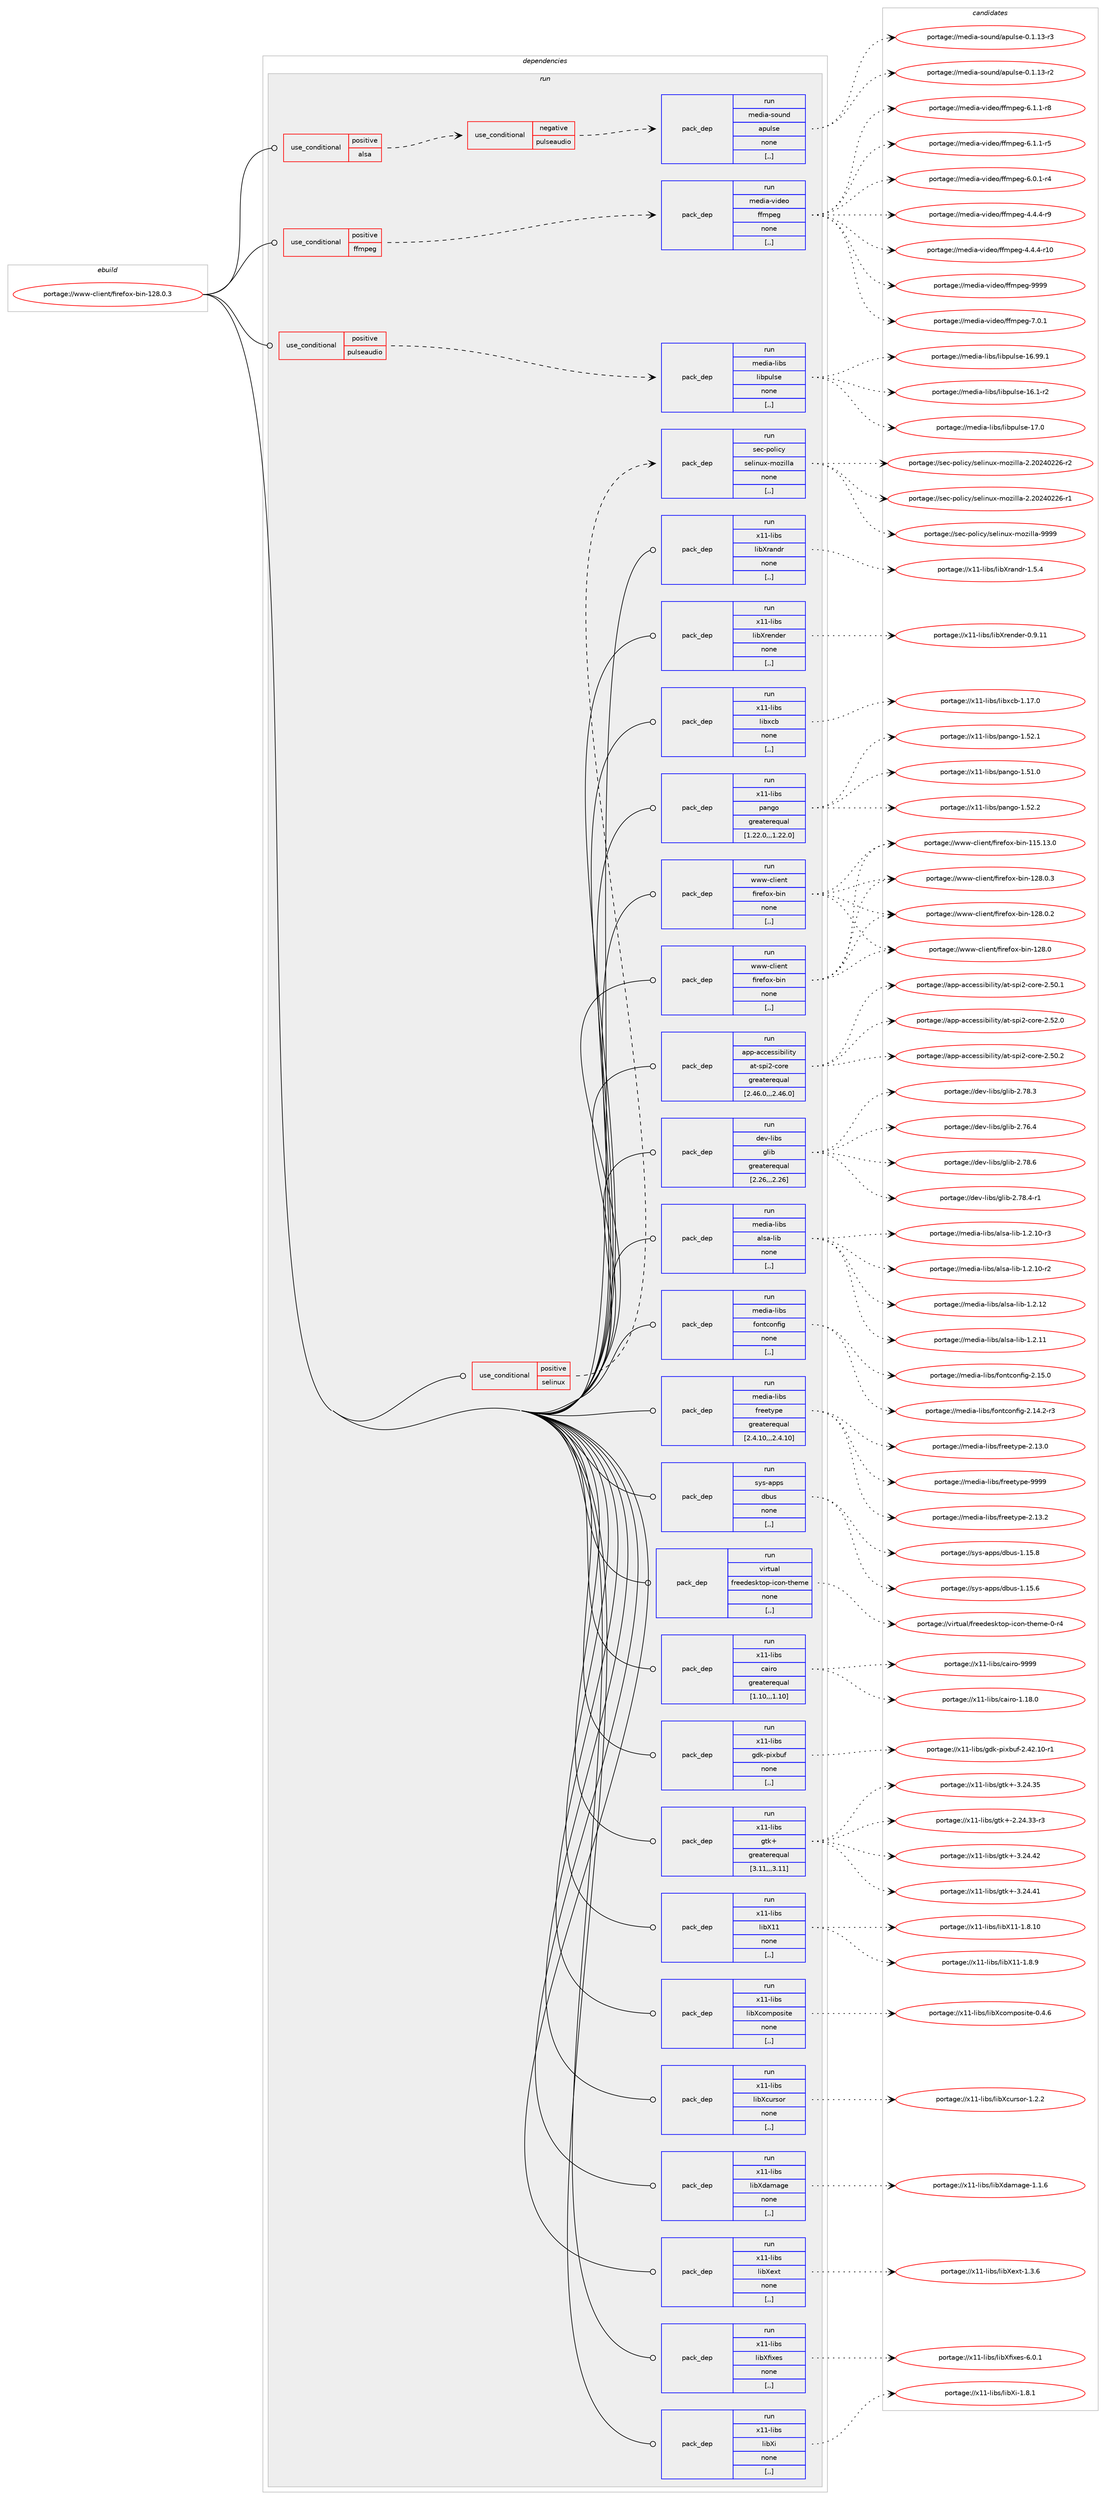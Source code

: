 digraph prolog {

# *************
# Graph options
# *************

newrank=true;
concentrate=true;
compound=true;
graph [rankdir=LR,fontname=Helvetica,fontsize=10,ranksep=1.5];#, ranksep=2.5, nodesep=0.2];
edge  [arrowhead=vee];
node  [fontname=Helvetica,fontsize=10];

# **********
# The ebuild
# **********

subgraph cluster_leftcol {
color=gray;
label=<<i>ebuild</i>>;
id [label="portage://www-client/firefox-bin-128.0.3", color=red, width=4, href="../www-client/firefox-bin-128.0.3.svg"];
}

# ****************
# The dependencies
# ****************

subgraph cluster_midcol {
color=gray;
label=<<i>dependencies</i>>;
subgraph cluster_compile {
fillcolor="#eeeeee";
style=filled;
label=<<i>compile</i>>;
}
subgraph cluster_compileandrun {
fillcolor="#eeeeee";
style=filled;
label=<<i>compile and run</i>>;
}
subgraph cluster_run {
fillcolor="#eeeeee";
style=filled;
label=<<i>run</i>>;
subgraph cond119911 {
dependency450385 [label=<<TABLE BORDER="0" CELLBORDER="1" CELLSPACING="0" CELLPADDING="4"><TR><TD ROWSPAN="3" CELLPADDING="10">use_conditional</TD></TR><TR><TD>positive</TD></TR><TR><TD>alsa</TD></TR></TABLE>>, shape=none, color=red];
subgraph cond119912 {
dependency450386 [label=<<TABLE BORDER="0" CELLBORDER="1" CELLSPACING="0" CELLPADDING="4"><TR><TD ROWSPAN="3" CELLPADDING="10">use_conditional</TD></TR><TR><TD>negative</TD></TR><TR><TD>pulseaudio</TD></TR></TABLE>>, shape=none, color=red];
subgraph pack327113 {
dependency450387 [label=<<TABLE BORDER="0" CELLBORDER="1" CELLSPACING="0" CELLPADDING="4" WIDTH="220"><TR><TD ROWSPAN="6" CELLPADDING="30">pack_dep</TD></TR><TR><TD WIDTH="110">run</TD></TR><TR><TD>media-sound</TD></TR><TR><TD>apulse</TD></TR><TR><TD>none</TD></TR><TR><TD>[,,]</TD></TR></TABLE>>, shape=none, color=blue];
}
dependency450386:e -> dependency450387:w [weight=20,style="dashed",arrowhead="vee"];
}
dependency450385:e -> dependency450386:w [weight=20,style="dashed",arrowhead="vee"];
}
id:e -> dependency450385:w [weight=20,style="solid",arrowhead="odot"];
subgraph cond119913 {
dependency450388 [label=<<TABLE BORDER="0" CELLBORDER="1" CELLSPACING="0" CELLPADDING="4"><TR><TD ROWSPAN="3" CELLPADDING="10">use_conditional</TD></TR><TR><TD>positive</TD></TR><TR><TD>ffmpeg</TD></TR></TABLE>>, shape=none, color=red];
subgraph pack327114 {
dependency450389 [label=<<TABLE BORDER="0" CELLBORDER="1" CELLSPACING="0" CELLPADDING="4" WIDTH="220"><TR><TD ROWSPAN="6" CELLPADDING="30">pack_dep</TD></TR><TR><TD WIDTH="110">run</TD></TR><TR><TD>media-video</TD></TR><TR><TD>ffmpeg</TD></TR><TR><TD>none</TD></TR><TR><TD>[,,]</TD></TR></TABLE>>, shape=none, color=blue];
}
dependency450388:e -> dependency450389:w [weight=20,style="dashed",arrowhead="vee"];
}
id:e -> dependency450388:w [weight=20,style="solid",arrowhead="odot"];
subgraph cond119914 {
dependency450390 [label=<<TABLE BORDER="0" CELLBORDER="1" CELLSPACING="0" CELLPADDING="4"><TR><TD ROWSPAN="3" CELLPADDING="10">use_conditional</TD></TR><TR><TD>positive</TD></TR><TR><TD>pulseaudio</TD></TR></TABLE>>, shape=none, color=red];
subgraph pack327115 {
dependency450391 [label=<<TABLE BORDER="0" CELLBORDER="1" CELLSPACING="0" CELLPADDING="4" WIDTH="220"><TR><TD ROWSPAN="6" CELLPADDING="30">pack_dep</TD></TR><TR><TD WIDTH="110">run</TD></TR><TR><TD>media-libs</TD></TR><TR><TD>libpulse</TD></TR><TR><TD>none</TD></TR><TR><TD>[,,]</TD></TR></TABLE>>, shape=none, color=blue];
}
dependency450390:e -> dependency450391:w [weight=20,style="dashed",arrowhead="vee"];
}
id:e -> dependency450390:w [weight=20,style="solid",arrowhead="odot"];
subgraph cond119915 {
dependency450392 [label=<<TABLE BORDER="0" CELLBORDER="1" CELLSPACING="0" CELLPADDING="4"><TR><TD ROWSPAN="3" CELLPADDING="10">use_conditional</TD></TR><TR><TD>positive</TD></TR><TR><TD>selinux</TD></TR></TABLE>>, shape=none, color=red];
subgraph pack327116 {
dependency450393 [label=<<TABLE BORDER="0" CELLBORDER="1" CELLSPACING="0" CELLPADDING="4" WIDTH="220"><TR><TD ROWSPAN="6" CELLPADDING="30">pack_dep</TD></TR><TR><TD WIDTH="110">run</TD></TR><TR><TD>sec-policy</TD></TR><TR><TD>selinux-mozilla</TD></TR><TR><TD>none</TD></TR><TR><TD>[,,]</TD></TR></TABLE>>, shape=none, color=blue];
}
dependency450392:e -> dependency450393:w [weight=20,style="dashed",arrowhead="vee"];
}
id:e -> dependency450392:w [weight=20,style="solid",arrowhead="odot"];
subgraph pack327117 {
dependency450394 [label=<<TABLE BORDER="0" CELLBORDER="1" CELLSPACING="0" CELLPADDING="4" WIDTH="220"><TR><TD ROWSPAN="6" CELLPADDING="30">pack_dep</TD></TR><TR><TD WIDTH="110">run</TD></TR><TR><TD>app-accessibility</TD></TR><TR><TD>at-spi2-core</TD></TR><TR><TD>greaterequal</TD></TR><TR><TD>[2.46.0,,,2.46.0]</TD></TR></TABLE>>, shape=none, color=blue];
}
id:e -> dependency450394:w [weight=20,style="solid",arrowhead="odot"];
subgraph pack327118 {
dependency450395 [label=<<TABLE BORDER="0" CELLBORDER="1" CELLSPACING="0" CELLPADDING="4" WIDTH="220"><TR><TD ROWSPAN="6" CELLPADDING="30">pack_dep</TD></TR><TR><TD WIDTH="110">run</TD></TR><TR><TD>dev-libs</TD></TR><TR><TD>glib</TD></TR><TR><TD>greaterequal</TD></TR><TR><TD>[2.26,,,2.26]</TD></TR></TABLE>>, shape=none, color=blue];
}
id:e -> dependency450395:w [weight=20,style="solid",arrowhead="odot"];
subgraph pack327119 {
dependency450396 [label=<<TABLE BORDER="0" CELLBORDER="1" CELLSPACING="0" CELLPADDING="4" WIDTH="220"><TR><TD ROWSPAN="6" CELLPADDING="30">pack_dep</TD></TR><TR><TD WIDTH="110">run</TD></TR><TR><TD>media-libs</TD></TR><TR><TD>alsa-lib</TD></TR><TR><TD>none</TD></TR><TR><TD>[,,]</TD></TR></TABLE>>, shape=none, color=blue];
}
id:e -> dependency450396:w [weight=20,style="solid",arrowhead="odot"];
subgraph pack327120 {
dependency450397 [label=<<TABLE BORDER="0" CELLBORDER="1" CELLSPACING="0" CELLPADDING="4" WIDTH="220"><TR><TD ROWSPAN="6" CELLPADDING="30">pack_dep</TD></TR><TR><TD WIDTH="110">run</TD></TR><TR><TD>media-libs</TD></TR><TR><TD>fontconfig</TD></TR><TR><TD>none</TD></TR><TR><TD>[,,]</TD></TR></TABLE>>, shape=none, color=blue];
}
id:e -> dependency450397:w [weight=20,style="solid",arrowhead="odot"];
subgraph pack327121 {
dependency450398 [label=<<TABLE BORDER="0" CELLBORDER="1" CELLSPACING="0" CELLPADDING="4" WIDTH="220"><TR><TD ROWSPAN="6" CELLPADDING="30">pack_dep</TD></TR><TR><TD WIDTH="110">run</TD></TR><TR><TD>media-libs</TD></TR><TR><TD>freetype</TD></TR><TR><TD>greaterequal</TD></TR><TR><TD>[2.4.10,,,2.4.10]</TD></TR></TABLE>>, shape=none, color=blue];
}
id:e -> dependency450398:w [weight=20,style="solid",arrowhead="odot"];
subgraph pack327122 {
dependency450399 [label=<<TABLE BORDER="0" CELLBORDER="1" CELLSPACING="0" CELLPADDING="4" WIDTH="220"><TR><TD ROWSPAN="6" CELLPADDING="30">pack_dep</TD></TR><TR><TD WIDTH="110">run</TD></TR><TR><TD>sys-apps</TD></TR><TR><TD>dbus</TD></TR><TR><TD>none</TD></TR><TR><TD>[,,]</TD></TR></TABLE>>, shape=none, color=blue];
}
id:e -> dependency450399:w [weight=20,style="solid",arrowhead="odot"];
subgraph pack327123 {
dependency450400 [label=<<TABLE BORDER="0" CELLBORDER="1" CELLSPACING="0" CELLPADDING="4" WIDTH="220"><TR><TD ROWSPAN="6" CELLPADDING="30">pack_dep</TD></TR><TR><TD WIDTH="110">run</TD></TR><TR><TD>virtual</TD></TR><TR><TD>freedesktop-icon-theme</TD></TR><TR><TD>none</TD></TR><TR><TD>[,,]</TD></TR></TABLE>>, shape=none, color=blue];
}
id:e -> dependency450400:w [weight=20,style="solid",arrowhead="odot"];
subgraph pack327124 {
dependency450401 [label=<<TABLE BORDER="0" CELLBORDER="1" CELLSPACING="0" CELLPADDING="4" WIDTH="220"><TR><TD ROWSPAN="6" CELLPADDING="30">pack_dep</TD></TR><TR><TD WIDTH="110">run</TD></TR><TR><TD>x11-libs</TD></TR><TR><TD>cairo</TD></TR><TR><TD>greaterequal</TD></TR><TR><TD>[1.10,,,1.10]</TD></TR></TABLE>>, shape=none, color=blue];
}
id:e -> dependency450401:w [weight=20,style="solid",arrowhead="odot"];
subgraph pack327125 {
dependency450402 [label=<<TABLE BORDER="0" CELLBORDER="1" CELLSPACING="0" CELLPADDING="4" WIDTH="220"><TR><TD ROWSPAN="6" CELLPADDING="30">pack_dep</TD></TR><TR><TD WIDTH="110">run</TD></TR><TR><TD>x11-libs</TD></TR><TR><TD>gdk-pixbuf</TD></TR><TR><TD>none</TD></TR><TR><TD>[,,]</TD></TR></TABLE>>, shape=none, color=blue];
}
id:e -> dependency450402:w [weight=20,style="solid",arrowhead="odot"];
subgraph pack327126 {
dependency450403 [label=<<TABLE BORDER="0" CELLBORDER="1" CELLSPACING="0" CELLPADDING="4" WIDTH="220"><TR><TD ROWSPAN="6" CELLPADDING="30">pack_dep</TD></TR><TR><TD WIDTH="110">run</TD></TR><TR><TD>x11-libs</TD></TR><TR><TD>gtk+</TD></TR><TR><TD>greaterequal</TD></TR><TR><TD>[3.11,,,3.11]</TD></TR></TABLE>>, shape=none, color=blue];
}
id:e -> dependency450403:w [weight=20,style="solid",arrowhead="odot"];
subgraph pack327127 {
dependency450404 [label=<<TABLE BORDER="0" CELLBORDER="1" CELLSPACING="0" CELLPADDING="4" WIDTH="220"><TR><TD ROWSPAN="6" CELLPADDING="30">pack_dep</TD></TR><TR><TD WIDTH="110">run</TD></TR><TR><TD>x11-libs</TD></TR><TR><TD>libX11</TD></TR><TR><TD>none</TD></TR><TR><TD>[,,]</TD></TR></TABLE>>, shape=none, color=blue];
}
id:e -> dependency450404:w [weight=20,style="solid",arrowhead="odot"];
subgraph pack327128 {
dependency450405 [label=<<TABLE BORDER="0" CELLBORDER="1" CELLSPACING="0" CELLPADDING="4" WIDTH="220"><TR><TD ROWSPAN="6" CELLPADDING="30">pack_dep</TD></TR><TR><TD WIDTH="110">run</TD></TR><TR><TD>x11-libs</TD></TR><TR><TD>libXcomposite</TD></TR><TR><TD>none</TD></TR><TR><TD>[,,]</TD></TR></TABLE>>, shape=none, color=blue];
}
id:e -> dependency450405:w [weight=20,style="solid",arrowhead="odot"];
subgraph pack327129 {
dependency450406 [label=<<TABLE BORDER="0" CELLBORDER="1" CELLSPACING="0" CELLPADDING="4" WIDTH="220"><TR><TD ROWSPAN="6" CELLPADDING="30">pack_dep</TD></TR><TR><TD WIDTH="110">run</TD></TR><TR><TD>x11-libs</TD></TR><TR><TD>libXcursor</TD></TR><TR><TD>none</TD></TR><TR><TD>[,,]</TD></TR></TABLE>>, shape=none, color=blue];
}
id:e -> dependency450406:w [weight=20,style="solid",arrowhead="odot"];
subgraph pack327130 {
dependency450407 [label=<<TABLE BORDER="0" CELLBORDER="1" CELLSPACING="0" CELLPADDING="4" WIDTH="220"><TR><TD ROWSPAN="6" CELLPADDING="30">pack_dep</TD></TR><TR><TD WIDTH="110">run</TD></TR><TR><TD>x11-libs</TD></TR><TR><TD>libXdamage</TD></TR><TR><TD>none</TD></TR><TR><TD>[,,]</TD></TR></TABLE>>, shape=none, color=blue];
}
id:e -> dependency450407:w [weight=20,style="solid",arrowhead="odot"];
subgraph pack327131 {
dependency450408 [label=<<TABLE BORDER="0" CELLBORDER="1" CELLSPACING="0" CELLPADDING="4" WIDTH="220"><TR><TD ROWSPAN="6" CELLPADDING="30">pack_dep</TD></TR><TR><TD WIDTH="110">run</TD></TR><TR><TD>x11-libs</TD></TR><TR><TD>libXext</TD></TR><TR><TD>none</TD></TR><TR><TD>[,,]</TD></TR></TABLE>>, shape=none, color=blue];
}
id:e -> dependency450408:w [weight=20,style="solid",arrowhead="odot"];
subgraph pack327132 {
dependency450409 [label=<<TABLE BORDER="0" CELLBORDER="1" CELLSPACING="0" CELLPADDING="4" WIDTH="220"><TR><TD ROWSPAN="6" CELLPADDING="30">pack_dep</TD></TR><TR><TD WIDTH="110">run</TD></TR><TR><TD>x11-libs</TD></TR><TR><TD>libXfixes</TD></TR><TR><TD>none</TD></TR><TR><TD>[,,]</TD></TR></TABLE>>, shape=none, color=blue];
}
id:e -> dependency450409:w [weight=20,style="solid",arrowhead="odot"];
subgraph pack327133 {
dependency450410 [label=<<TABLE BORDER="0" CELLBORDER="1" CELLSPACING="0" CELLPADDING="4" WIDTH="220"><TR><TD ROWSPAN="6" CELLPADDING="30">pack_dep</TD></TR><TR><TD WIDTH="110">run</TD></TR><TR><TD>x11-libs</TD></TR><TR><TD>libXi</TD></TR><TR><TD>none</TD></TR><TR><TD>[,,]</TD></TR></TABLE>>, shape=none, color=blue];
}
id:e -> dependency450410:w [weight=20,style="solid",arrowhead="odot"];
subgraph pack327134 {
dependency450411 [label=<<TABLE BORDER="0" CELLBORDER="1" CELLSPACING="0" CELLPADDING="4" WIDTH="220"><TR><TD ROWSPAN="6" CELLPADDING="30">pack_dep</TD></TR><TR><TD WIDTH="110">run</TD></TR><TR><TD>x11-libs</TD></TR><TR><TD>libXrandr</TD></TR><TR><TD>none</TD></TR><TR><TD>[,,]</TD></TR></TABLE>>, shape=none, color=blue];
}
id:e -> dependency450411:w [weight=20,style="solid",arrowhead="odot"];
subgraph pack327135 {
dependency450412 [label=<<TABLE BORDER="0" CELLBORDER="1" CELLSPACING="0" CELLPADDING="4" WIDTH="220"><TR><TD ROWSPAN="6" CELLPADDING="30">pack_dep</TD></TR><TR><TD WIDTH="110">run</TD></TR><TR><TD>x11-libs</TD></TR><TR><TD>libXrender</TD></TR><TR><TD>none</TD></TR><TR><TD>[,,]</TD></TR></TABLE>>, shape=none, color=blue];
}
id:e -> dependency450412:w [weight=20,style="solid",arrowhead="odot"];
subgraph pack327136 {
dependency450413 [label=<<TABLE BORDER="0" CELLBORDER="1" CELLSPACING="0" CELLPADDING="4" WIDTH="220"><TR><TD ROWSPAN="6" CELLPADDING="30">pack_dep</TD></TR><TR><TD WIDTH="110">run</TD></TR><TR><TD>x11-libs</TD></TR><TR><TD>libxcb</TD></TR><TR><TD>none</TD></TR><TR><TD>[,,]</TD></TR></TABLE>>, shape=none, color=blue];
}
id:e -> dependency450413:w [weight=20,style="solid",arrowhead="odot"];
subgraph pack327137 {
dependency450414 [label=<<TABLE BORDER="0" CELLBORDER="1" CELLSPACING="0" CELLPADDING="4" WIDTH="220"><TR><TD ROWSPAN="6" CELLPADDING="30">pack_dep</TD></TR><TR><TD WIDTH="110">run</TD></TR><TR><TD>x11-libs</TD></TR><TR><TD>pango</TD></TR><TR><TD>greaterequal</TD></TR><TR><TD>[1.22.0,,,1.22.0]</TD></TR></TABLE>>, shape=none, color=blue];
}
id:e -> dependency450414:w [weight=20,style="solid",arrowhead="odot"];
subgraph pack327138 {
dependency450415 [label=<<TABLE BORDER="0" CELLBORDER="1" CELLSPACING="0" CELLPADDING="4" WIDTH="220"><TR><TD ROWSPAN="6" CELLPADDING="30">pack_dep</TD></TR><TR><TD WIDTH="110">run</TD></TR><TR><TD>www-client</TD></TR><TR><TD>firefox-bin</TD></TR><TR><TD>none</TD></TR><TR><TD>[,,]</TD></TR></TABLE>>, shape=none, color=blue];
}
id:e -> dependency450415:w [weight=20,style="solid",arrowhead="odot"];
subgraph pack327139 {
dependency450416 [label=<<TABLE BORDER="0" CELLBORDER="1" CELLSPACING="0" CELLPADDING="4" WIDTH="220"><TR><TD ROWSPAN="6" CELLPADDING="30">pack_dep</TD></TR><TR><TD WIDTH="110">run</TD></TR><TR><TD>www-client</TD></TR><TR><TD>firefox-bin</TD></TR><TR><TD>none</TD></TR><TR><TD>[,,]</TD></TR></TABLE>>, shape=none, color=blue];
}
id:e -> dependency450416:w [weight=20,style="solid",arrowhead="odot"];
}
}

# **************
# The candidates
# **************

subgraph cluster_choices {
rank=same;
color=gray;
label=<<i>candidates</i>>;

subgraph choice327113 {
color=black;
nodesep=1;
choice10910110010597451151111171101004797112117108115101454846494649514511451 [label="portage://media-sound/apulse-0.1.13-r3", color=red, width=4,href="../media-sound/apulse-0.1.13-r3.svg"];
choice10910110010597451151111171101004797112117108115101454846494649514511450 [label="portage://media-sound/apulse-0.1.13-r2", color=red, width=4,href="../media-sound/apulse-0.1.13-r2.svg"];
dependency450387:e -> choice10910110010597451151111171101004797112117108115101454846494649514511451:w [style=dotted,weight="100"];
dependency450387:e -> choice10910110010597451151111171101004797112117108115101454846494649514511450:w [style=dotted,weight="100"];
}
subgraph choice327114 {
color=black;
nodesep=1;
choice1091011001059745118105100101111471021021091121011034557575757 [label="portage://media-video/ffmpeg-9999", color=red, width=4,href="../media-video/ffmpeg-9999.svg"];
choice109101100105974511810510010111147102102109112101103455546484649 [label="portage://media-video/ffmpeg-7.0.1", color=red, width=4,href="../media-video/ffmpeg-7.0.1.svg"];
choice1091011001059745118105100101111471021021091121011034554464946494511456 [label="portage://media-video/ffmpeg-6.1.1-r8", color=red, width=4,href="../media-video/ffmpeg-6.1.1-r8.svg"];
choice1091011001059745118105100101111471021021091121011034554464946494511453 [label="portage://media-video/ffmpeg-6.1.1-r5", color=red, width=4,href="../media-video/ffmpeg-6.1.1-r5.svg"];
choice1091011001059745118105100101111471021021091121011034554464846494511452 [label="portage://media-video/ffmpeg-6.0.1-r4", color=red, width=4,href="../media-video/ffmpeg-6.0.1-r4.svg"];
choice1091011001059745118105100101111471021021091121011034552465246524511457 [label="portage://media-video/ffmpeg-4.4.4-r9", color=red, width=4,href="../media-video/ffmpeg-4.4.4-r9.svg"];
choice109101100105974511810510010111147102102109112101103455246524652451144948 [label="portage://media-video/ffmpeg-4.4.4-r10", color=red, width=4,href="../media-video/ffmpeg-4.4.4-r10.svg"];
dependency450389:e -> choice1091011001059745118105100101111471021021091121011034557575757:w [style=dotted,weight="100"];
dependency450389:e -> choice109101100105974511810510010111147102102109112101103455546484649:w [style=dotted,weight="100"];
dependency450389:e -> choice1091011001059745118105100101111471021021091121011034554464946494511456:w [style=dotted,weight="100"];
dependency450389:e -> choice1091011001059745118105100101111471021021091121011034554464946494511453:w [style=dotted,weight="100"];
dependency450389:e -> choice1091011001059745118105100101111471021021091121011034554464846494511452:w [style=dotted,weight="100"];
dependency450389:e -> choice1091011001059745118105100101111471021021091121011034552465246524511457:w [style=dotted,weight="100"];
dependency450389:e -> choice109101100105974511810510010111147102102109112101103455246524652451144948:w [style=dotted,weight="100"];
}
subgraph choice327115 {
color=black;
nodesep=1;
choice10910110010597451081059811547108105981121171081151014549554648 [label="portage://media-libs/libpulse-17.0", color=red, width=4,href="../media-libs/libpulse-17.0.svg"];
choice10910110010597451081059811547108105981121171081151014549544657574649 [label="portage://media-libs/libpulse-16.99.1", color=red, width=4,href="../media-libs/libpulse-16.99.1.svg"];
choice109101100105974510810598115471081059811211710811510145495446494511450 [label="portage://media-libs/libpulse-16.1-r2", color=red, width=4,href="../media-libs/libpulse-16.1-r2.svg"];
dependency450391:e -> choice10910110010597451081059811547108105981121171081151014549554648:w [style=dotted,weight="100"];
dependency450391:e -> choice10910110010597451081059811547108105981121171081151014549544657574649:w [style=dotted,weight="100"];
dependency450391:e -> choice109101100105974510810598115471081059811211710811510145495446494511450:w [style=dotted,weight="100"];
}
subgraph choice327116 {
color=black;
nodesep=1;
choice1151019945112111108105991214711510110810511011712045109111122105108108974557575757 [label="portage://sec-policy/selinux-mozilla-9999", color=red, width=4,href="../sec-policy/selinux-mozilla-9999.svg"];
choice11510199451121111081059912147115101108105110117120451091111221051081089745504650485052485050544511450 [label="portage://sec-policy/selinux-mozilla-2.20240226-r2", color=red, width=4,href="../sec-policy/selinux-mozilla-2.20240226-r2.svg"];
choice11510199451121111081059912147115101108105110117120451091111221051081089745504650485052485050544511449 [label="portage://sec-policy/selinux-mozilla-2.20240226-r1", color=red, width=4,href="../sec-policy/selinux-mozilla-2.20240226-r1.svg"];
dependency450393:e -> choice1151019945112111108105991214711510110810511011712045109111122105108108974557575757:w [style=dotted,weight="100"];
dependency450393:e -> choice11510199451121111081059912147115101108105110117120451091111221051081089745504650485052485050544511450:w [style=dotted,weight="100"];
dependency450393:e -> choice11510199451121111081059912147115101108105110117120451091111221051081089745504650485052485050544511449:w [style=dotted,weight="100"];
}
subgraph choice327117 {
color=black;
nodesep=1;
choice97112112459799991011151151059810510810511612147971164511511210550459911111410145504653504648 [label="portage://app-accessibility/at-spi2-core-2.52.0", color=red, width=4,href="../app-accessibility/at-spi2-core-2.52.0.svg"];
choice97112112459799991011151151059810510810511612147971164511511210550459911111410145504653484650 [label="portage://app-accessibility/at-spi2-core-2.50.2", color=red, width=4,href="../app-accessibility/at-spi2-core-2.50.2.svg"];
choice97112112459799991011151151059810510810511612147971164511511210550459911111410145504653484649 [label="portage://app-accessibility/at-spi2-core-2.50.1", color=red, width=4,href="../app-accessibility/at-spi2-core-2.50.1.svg"];
dependency450394:e -> choice97112112459799991011151151059810510810511612147971164511511210550459911111410145504653504648:w [style=dotted,weight="100"];
dependency450394:e -> choice97112112459799991011151151059810510810511612147971164511511210550459911111410145504653484650:w [style=dotted,weight="100"];
dependency450394:e -> choice97112112459799991011151151059810510810511612147971164511511210550459911111410145504653484649:w [style=dotted,weight="100"];
}
subgraph choice327118 {
color=black;
nodesep=1;
choice1001011184510810598115471031081059845504655564654 [label="portage://dev-libs/glib-2.78.6", color=red, width=4,href="../dev-libs/glib-2.78.6.svg"];
choice10010111845108105981154710310810598455046555646524511449 [label="portage://dev-libs/glib-2.78.4-r1", color=red, width=4,href="../dev-libs/glib-2.78.4-r1.svg"];
choice1001011184510810598115471031081059845504655564651 [label="portage://dev-libs/glib-2.78.3", color=red, width=4,href="../dev-libs/glib-2.78.3.svg"];
choice1001011184510810598115471031081059845504655544652 [label="portage://dev-libs/glib-2.76.4", color=red, width=4,href="../dev-libs/glib-2.76.4.svg"];
dependency450395:e -> choice1001011184510810598115471031081059845504655564654:w [style=dotted,weight="100"];
dependency450395:e -> choice10010111845108105981154710310810598455046555646524511449:w [style=dotted,weight="100"];
dependency450395:e -> choice1001011184510810598115471031081059845504655564651:w [style=dotted,weight="100"];
dependency450395:e -> choice1001011184510810598115471031081059845504655544652:w [style=dotted,weight="100"];
}
subgraph choice327119 {
color=black;
nodesep=1;
choice109101100105974510810598115479710811597451081059845494650464950 [label="portage://media-libs/alsa-lib-1.2.12", color=red, width=4,href="../media-libs/alsa-lib-1.2.12.svg"];
choice109101100105974510810598115479710811597451081059845494650464949 [label="portage://media-libs/alsa-lib-1.2.11", color=red, width=4,href="../media-libs/alsa-lib-1.2.11.svg"];
choice1091011001059745108105981154797108115974510810598454946504649484511451 [label="portage://media-libs/alsa-lib-1.2.10-r3", color=red, width=4,href="../media-libs/alsa-lib-1.2.10-r3.svg"];
choice1091011001059745108105981154797108115974510810598454946504649484511450 [label="portage://media-libs/alsa-lib-1.2.10-r2", color=red, width=4,href="../media-libs/alsa-lib-1.2.10-r2.svg"];
dependency450396:e -> choice109101100105974510810598115479710811597451081059845494650464950:w [style=dotted,weight="100"];
dependency450396:e -> choice109101100105974510810598115479710811597451081059845494650464949:w [style=dotted,weight="100"];
dependency450396:e -> choice1091011001059745108105981154797108115974510810598454946504649484511451:w [style=dotted,weight="100"];
dependency450396:e -> choice1091011001059745108105981154797108115974510810598454946504649484511450:w [style=dotted,weight="100"];
}
subgraph choice327120 {
color=black;
nodesep=1;
choice109101100105974510810598115471021111101169911111010210510345504649534648 [label="portage://media-libs/fontconfig-2.15.0", color=red, width=4,href="../media-libs/fontconfig-2.15.0.svg"];
choice1091011001059745108105981154710211111011699111110102105103455046495246504511451 [label="portage://media-libs/fontconfig-2.14.2-r3", color=red, width=4,href="../media-libs/fontconfig-2.14.2-r3.svg"];
dependency450397:e -> choice109101100105974510810598115471021111101169911111010210510345504649534648:w [style=dotted,weight="100"];
dependency450397:e -> choice1091011001059745108105981154710211111011699111110102105103455046495246504511451:w [style=dotted,weight="100"];
}
subgraph choice327121 {
color=black;
nodesep=1;
choice109101100105974510810598115471021141011011161211121014557575757 [label="portage://media-libs/freetype-9999", color=red, width=4,href="../media-libs/freetype-9999.svg"];
choice1091011001059745108105981154710211410110111612111210145504649514650 [label="portage://media-libs/freetype-2.13.2", color=red, width=4,href="../media-libs/freetype-2.13.2.svg"];
choice1091011001059745108105981154710211410110111612111210145504649514648 [label="portage://media-libs/freetype-2.13.0", color=red, width=4,href="../media-libs/freetype-2.13.0.svg"];
dependency450398:e -> choice109101100105974510810598115471021141011011161211121014557575757:w [style=dotted,weight="100"];
dependency450398:e -> choice1091011001059745108105981154710211410110111612111210145504649514650:w [style=dotted,weight="100"];
dependency450398:e -> choice1091011001059745108105981154710211410110111612111210145504649514648:w [style=dotted,weight="100"];
}
subgraph choice327122 {
color=black;
nodesep=1;
choice1151211154597112112115471009811711545494649534656 [label="portage://sys-apps/dbus-1.15.8", color=red, width=4,href="../sys-apps/dbus-1.15.8.svg"];
choice1151211154597112112115471009811711545494649534654 [label="portage://sys-apps/dbus-1.15.6", color=red, width=4,href="../sys-apps/dbus-1.15.6.svg"];
dependency450399:e -> choice1151211154597112112115471009811711545494649534656:w [style=dotted,weight="100"];
dependency450399:e -> choice1151211154597112112115471009811711545494649534654:w [style=dotted,weight="100"];
}
subgraph choice327123 {
color=black;
nodesep=1;
choice118105114116117971084710211410110110010111510711611111245105991111104511610410110910145484511452 [label="portage://virtual/freedesktop-icon-theme-0-r4", color=red, width=4,href="../virtual/freedesktop-icon-theme-0-r4.svg"];
dependency450400:e -> choice118105114116117971084710211410110110010111510711611111245105991111104511610410110910145484511452:w [style=dotted,weight="100"];
}
subgraph choice327124 {
color=black;
nodesep=1;
choice120494945108105981154799971051141114557575757 [label="portage://x11-libs/cairo-9999", color=red, width=4,href="../x11-libs/cairo-9999.svg"];
choice1204949451081059811547999710511411145494649564648 [label="portage://x11-libs/cairo-1.18.0", color=red, width=4,href="../x11-libs/cairo-1.18.0.svg"];
dependency450401:e -> choice120494945108105981154799971051141114557575757:w [style=dotted,weight="100"];
dependency450401:e -> choice1204949451081059811547999710511411145494649564648:w [style=dotted,weight="100"];
}
subgraph choice327125 {
color=black;
nodesep=1;
choice1204949451081059811547103100107451121051209811710245504652504649484511449 [label="portage://x11-libs/gdk-pixbuf-2.42.10-r1", color=red, width=4,href="../x11-libs/gdk-pixbuf-2.42.10-r1.svg"];
dependency450402:e -> choice1204949451081059811547103100107451121051209811710245504652504649484511449:w [style=dotted,weight="100"];
}
subgraph choice327126 {
color=black;
nodesep=1;
choice1204949451081059811547103116107434551465052465250 [label="portage://x11-libs/gtk+-3.24.42", color=red, width=4,href="../x11-libs/gtk+-3.24.42.svg"];
choice1204949451081059811547103116107434551465052465249 [label="portage://x11-libs/gtk+-3.24.41", color=red, width=4,href="../x11-libs/gtk+-3.24.41.svg"];
choice1204949451081059811547103116107434551465052465153 [label="portage://x11-libs/gtk+-3.24.35", color=red, width=4,href="../x11-libs/gtk+-3.24.35.svg"];
choice12049494510810598115471031161074345504650524651514511451 [label="portage://x11-libs/gtk+-2.24.33-r3", color=red, width=4,href="../x11-libs/gtk+-2.24.33-r3.svg"];
dependency450403:e -> choice1204949451081059811547103116107434551465052465250:w [style=dotted,weight="100"];
dependency450403:e -> choice1204949451081059811547103116107434551465052465249:w [style=dotted,weight="100"];
dependency450403:e -> choice1204949451081059811547103116107434551465052465153:w [style=dotted,weight="100"];
dependency450403:e -> choice12049494510810598115471031161074345504650524651514511451:w [style=dotted,weight="100"];
}
subgraph choice327127 {
color=black;
nodesep=1;
choice12049494510810598115471081059888494945494656464948 [label="portage://x11-libs/libX11-1.8.10", color=red, width=4,href="../x11-libs/libX11-1.8.10.svg"];
choice120494945108105981154710810598884949454946564657 [label="portage://x11-libs/libX11-1.8.9", color=red, width=4,href="../x11-libs/libX11-1.8.9.svg"];
dependency450404:e -> choice12049494510810598115471081059888494945494656464948:w [style=dotted,weight="100"];
dependency450404:e -> choice120494945108105981154710810598884949454946564657:w [style=dotted,weight="100"];
}
subgraph choice327128 {
color=black;
nodesep=1;
choice1204949451081059811547108105988899111109112111115105116101454846524654 [label="portage://x11-libs/libXcomposite-0.4.6", color=red, width=4,href="../x11-libs/libXcomposite-0.4.6.svg"];
dependency450405:e -> choice1204949451081059811547108105988899111109112111115105116101454846524654:w [style=dotted,weight="100"];
}
subgraph choice327129 {
color=black;
nodesep=1;
choice1204949451081059811547108105988899117114115111114454946504650 [label="portage://x11-libs/libXcursor-1.2.2", color=red, width=4,href="../x11-libs/libXcursor-1.2.2.svg"];
dependency450406:e -> choice1204949451081059811547108105988899117114115111114454946504650:w [style=dotted,weight="100"];
}
subgraph choice327130 {
color=black;
nodesep=1;
choice120494945108105981154710810598881009710997103101454946494654 [label="portage://x11-libs/libXdamage-1.1.6", color=red, width=4,href="../x11-libs/libXdamage-1.1.6.svg"];
dependency450407:e -> choice120494945108105981154710810598881009710997103101454946494654:w [style=dotted,weight="100"];
}
subgraph choice327131 {
color=black;
nodesep=1;
choice12049494510810598115471081059888101120116454946514654 [label="portage://x11-libs/libXext-1.3.6", color=red, width=4,href="../x11-libs/libXext-1.3.6.svg"];
dependency450408:e -> choice12049494510810598115471081059888101120116454946514654:w [style=dotted,weight="100"];
}
subgraph choice327132 {
color=black;
nodesep=1;
choice12049494510810598115471081059888102105120101115455446484649 [label="portage://x11-libs/libXfixes-6.0.1", color=red, width=4,href="../x11-libs/libXfixes-6.0.1.svg"];
dependency450409:e -> choice12049494510810598115471081059888102105120101115455446484649:w [style=dotted,weight="100"];
}
subgraph choice327133 {
color=black;
nodesep=1;
choice12049494510810598115471081059888105454946564649 [label="portage://x11-libs/libXi-1.8.1", color=red, width=4,href="../x11-libs/libXi-1.8.1.svg"];
dependency450410:e -> choice12049494510810598115471081059888105454946564649:w [style=dotted,weight="100"];
}
subgraph choice327134 {
color=black;
nodesep=1;
choice1204949451081059811547108105988811497110100114454946534652 [label="portage://x11-libs/libXrandr-1.5.4", color=red, width=4,href="../x11-libs/libXrandr-1.5.4.svg"];
dependency450411:e -> choice1204949451081059811547108105988811497110100114454946534652:w [style=dotted,weight="100"];
}
subgraph choice327135 {
color=black;
nodesep=1;
choice1204949451081059811547108105988811410111010010111445484657464949 [label="portage://x11-libs/libXrender-0.9.11", color=red, width=4,href="../x11-libs/libXrender-0.9.11.svg"];
dependency450412:e -> choice1204949451081059811547108105988811410111010010111445484657464949:w [style=dotted,weight="100"];
}
subgraph choice327136 {
color=black;
nodesep=1;
choice120494945108105981154710810598120999845494649554648 [label="portage://x11-libs/libxcb-1.17.0", color=red, width=4,href="../x11-libs/libxcb-1.17.0.svg"];
dependency450413:e -> choice120494945108105981154710810598120999845494649554648:w [style=dotted,weight="100"];
}
subgraph choice327137 {
color=black;
nodesep=1;
choice12049494510810598115471129711010311145494653504650 [label="portage://x11-libs/pango-1.52.2", color=red, width=4,href="../x11-libs/pango-1.52.2.svg"];
choice12049494510810598115471129711010311145494653504649 [label="portage://x11-libs/pango-1.52.1", color=red, width=4,href="../x11-libs/pango-1.52.1.svg"];
choice12049494510810598115471129711010311145494653494648 [label="portage://x11-libs/pango-1.51.0", color=red, width=4,href="../x11-libs/pango-1.51.0.svg"];
dependency450414:e -> choice12049494510810598115471129711010311145494653504650:w [style=dotted,weight="100"];
dependency450414:e -> choice12049494510810598115471129711010311145494653504649:w [style=dotted,weight="100"];
dependency450414:e -> choice12049494510810598115471129711010311145494653494648:w [style=dotted,weight="100"];
}
subgraph choice327138 {
color=black;
nodesep=1;
choice11911911945991081051011101164710210511410110211112045981051104549505646484651 [label="portage://www-client/firefox-bin-128.0.3", color=red, width=4,href="../www-client/firefox-bin-128.0.3.svg"];
choice11911911945991081051011101164710210511410110211112045981051104549505646484650 [label="portage://www-client/firefox-bin-128.0.2", color=red, width=4,href="../www-client/firefox-bin-128.0.2.svg"];
choice1191191194599108105101110116471021051141011021111204598105110454950564648 [label="portage://www-client/firefox-bin-128.0", color=red, width=4,href="../www-client/firefox-bin-128.0.svg"];
choice1191191194599108105101110116471021051141011021111204598105110454949534649514648 [label="portage://www-client/firefox-bin-115.13.0", color=red, width=4,href="../www-client/firefox-bin-115.13.0.svg"];
dependency450415:e -> choice11911911945991081051011101164710210511410110211112045981051104549505646484651:w [style=dotted,weight="100"];
dependency450415:e -> choice11911911945991081051011101164710210511410110211112045981051104549505646484650:w [style=dotted,weight="100"];
dependency450415:e -> choice1191191194599108105101110116471021051141011021111204598105110454950564648:w [style=dotted,weight="100"];
dependency450415:e -> choice1191191194599108105101110116471021051141011021111204598105110454949534649514648:w [style=dotted,weight="100"];
}
subgraph choice327139 {
color=black;
nodesep=1;
choice11911911945991081051011101164710210511410110211112045981051104549505646484651 [label="portage://www-client/firefox-bin-128.0.3", color=red, width=4,href="../www-client/firefox-bin-128.0.3.svg"];
choice11911911945991081051011101164710210511410110211112045981051104549505646484650 [label="portage://www-client/firefox-bin-128.0.2", color=red, width=4,href="../www-client/firefox-bin-128.0.2.svg"];
choice1191191194599108105101110116471021051141011021111204598105110454950564648 [label="portage://www-client/firefox-bin-128.0", color=red, width=4,href="../www-client/firefox-bin-128.0.svg"];
choice1191191194599108105101110116471021051141011021111204598105110454949534649514648 [label="portage://www-client/firefox-bin-115.13.0", color=red, width=4,href="../www-client/firefox-bin-115.13.0.svg"];
dependency450416:e -> choice11911911945991081051011101164710210511410110211112045981051104549505646484651:w [style=dotted,weight="100"];
dependency450416:e -> choice11911911945991081051011101164710210511410110211112045981051104549505646484650:w [style=dotted,weight="100"];
dependency450416:e -> choice1191191194599108105101110116471021051141011021111204598105110454950564648:w [style=dotted,weight="100"];
dependency450416:e -> choice1191191194599108105101110116471021051141011021111204598105110454949534649514648:w [style=dotted,weight="100"];
}
}

}
